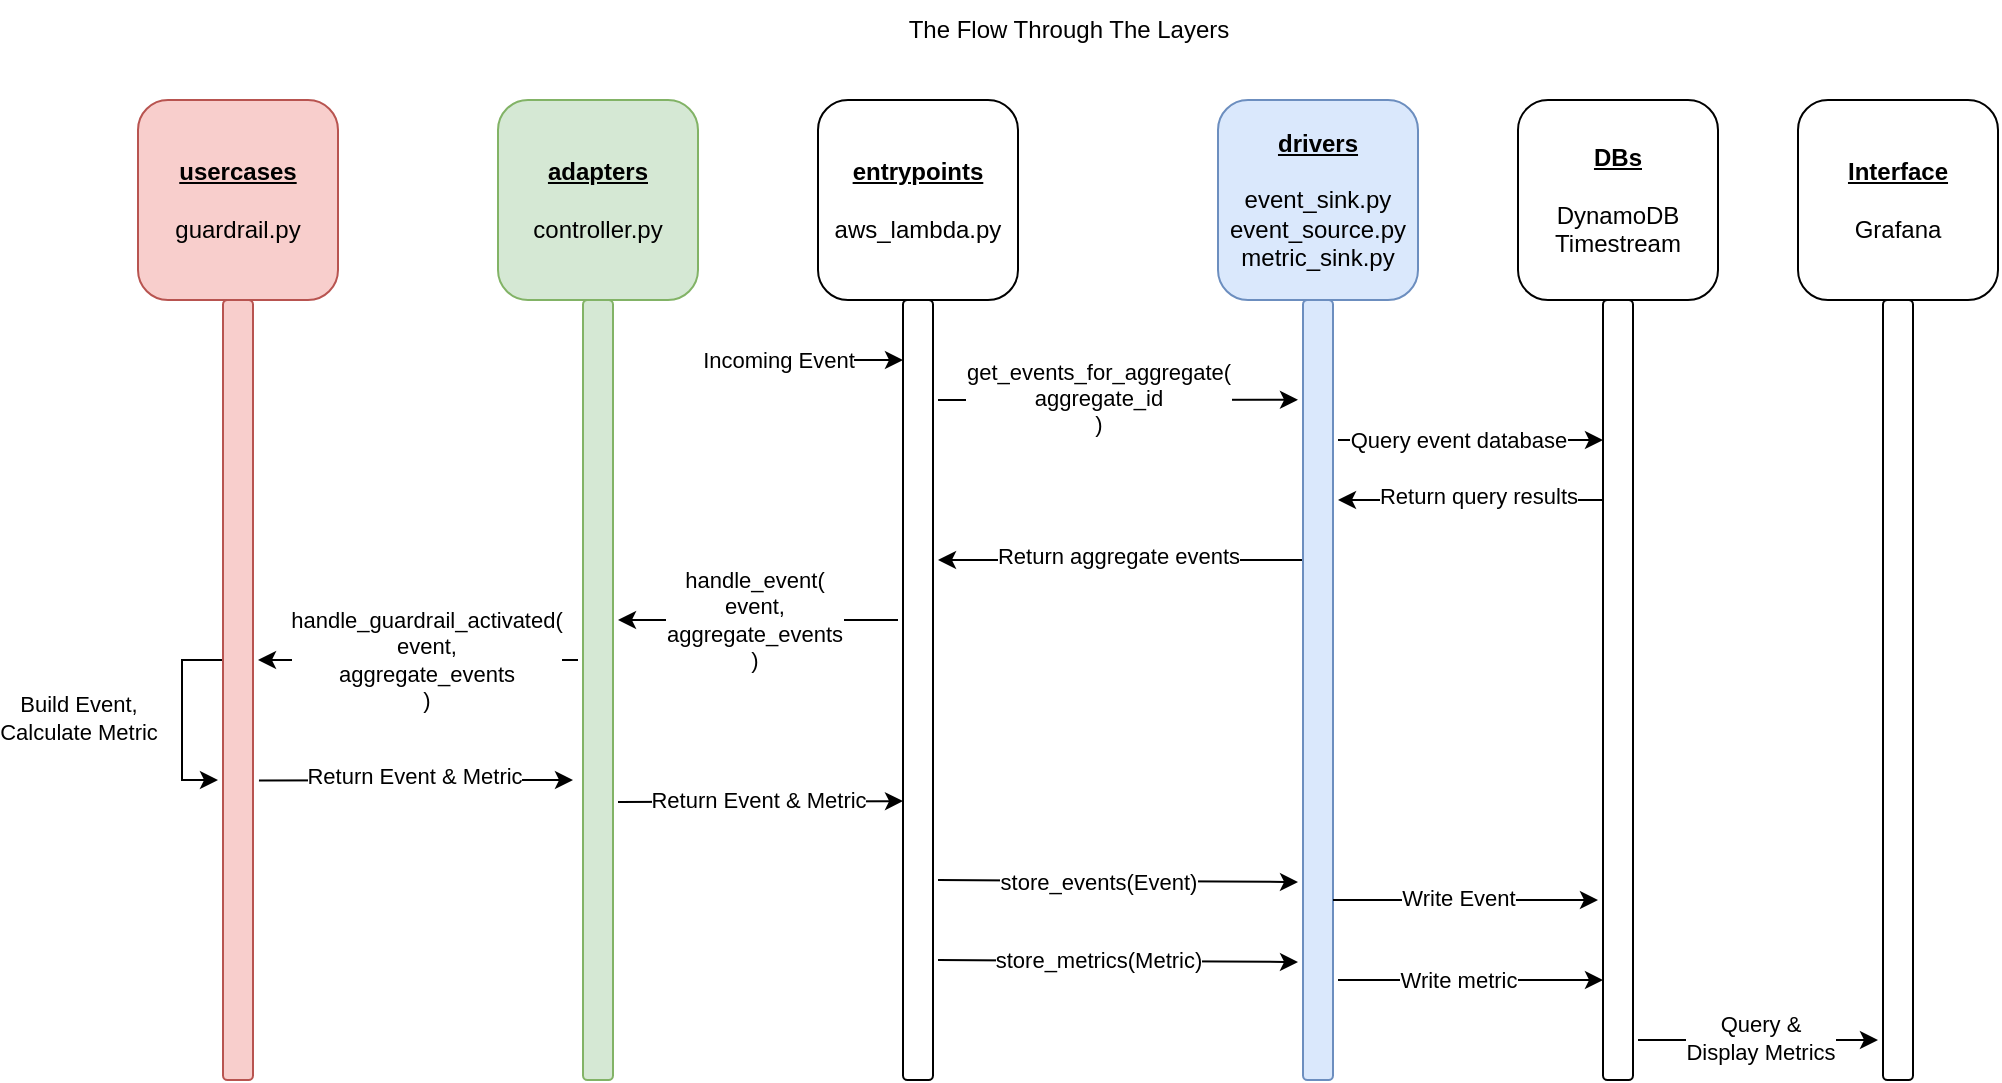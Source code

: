 <mxfile version="21.0.8" type="device"><diagram name="Page-1" id="SJp1w955Y01tQusDc6NT"><mxGraphModel dx="1447" dy="964" grid="1" gridSize="10" guides="1" tooltips="1" connect="1" arrows="1" fold="1" page="1" pageScale="1" pageWidth="827" pageHeight="1169" background="#ffffff" math="0" shadow="0"><root><mxCell id="0"/><mxCell id="1" parent="0"/><mxCell id="SSmwizu9F9McVU8O4f0m-60" value="The Flow Through The Layers" style="text;html=1;align=center;verticalAlign=middle;resizable=0;points=[];autosize=1;strokeColor=none;fillColor=none;" vertex="1" parent="1"><mxGeometry x="375" y="120" width="180" height="30" as="geometry"/></mxCell><mxCell id="SSmwizu9F9McVU8O4f0m-14" value="" style="endArrow=classic;html=1;rounded=0;" edge="1" parent="1"><mxGeometry width="50" height="50" relative="1" as="geometry"><mxPoint x="290" y="300" as="sourcePoint"/><mxPoint x="382.5" y="300" as="targetPoint"/></mxGeometry></mxCell><mxCell id="SSmwizu9F9McVU8O4f0m-15" value="Incoming Event" style="edgeLabel;html=1;align=center;verticalAlign=middle;resizable=0;points=[];" vertex="1" connectable="0" parent="SSmwizu9F9McVU8O4f0m-14"><mxGeometry x="-0.135" y="3" relative="1" as="geometry"><mxPoint x="-10" y="3" as="offset"/></mxGeometry></mxCell><mxCell id="SSmwizu9F9McVU8O4f0m-16" value="" style="endArrow=classic;html=1;rounded=0;entryX=-0.167;entryY=0.128;entryDx=0;entryDy=0;entryPerimeter=0;" edge="1" parent="1" target="SSmwizu9F9McVU8O4f0m-10"><mxGeometry width="50" height="50" relative="1" as="geometry"><mxPoint x="400" y="320" as="sourcePoint"/><mxPoint x="522.5" y="320" as="targetPoint"/></mxGeometry></mxCell><mxCell id="SSmwizu9F9McVU8O4f0m-25" value="get_events_for_aggregate(&lt;br&gt;aggregate_id&lt;br&gt;)" style="edgeLabel;html=1;align=center;verticalAlign=middle;resizable=0;points=[];" vertex="1" connectable="0" parent="SSmwizu9F9McVU8O4f0m-16"><mxGeometry x="0.278" y="1" relative="1" as="geometry"><mxPoint x="-35" as="offset"/></mxGeometry></mxCell><mxCell id="SSmwizu9F9McVU8O4f0m-20" value="" style="group" vertex="1" connectable="0" parent="1"><mxGeometry x="340" y="170" width="100" height="490" as="geometry"/></mxCell><mxCell id="SSmwizu9F9McVU8O4f0m-3" value="&lt;b&gt;&lt;u&gt;entrypoints&lt;/u&gt;&lt;/b&gt;&lt;br&gt;&lt;br&gt;aws_lambda.py" style="rounded=1;whiteSpace=wrap;html=1;" vertex="1" parent="SSmwizu9F9McVU8O4f0m-20"><mxGeometry width="100" height="100" as="geometry"/></mxCell><mxCell id="SSmwizu9F9McVU8O4f0m-9" value="" style="rounded=1;whiteSpace=wrap;html=1;" vertex="1" parent="SSmwizu9F9McVU8O4f0m-20"><mxGeometry x="42.5" y="100" width="15" height="390" as="geometry"/></mxCell><mxCell id="SSmwizu9F9McVU8O4f0m-33" value="" style="endArrow=classic;html=1;rounded=0;" edge="1" parent="SSmwizu9F9McVU8O4f0m-20"><mxGeometry width="50" height="50" relative="1" as="geometry"><mxPoint x="-100" y="351" as="sourcePoint"/><mxPoint x="42.5" y="350.56" as="targetPoint"/></mxGeometry></mxCell><mxCell id="SSmwizu9F9McVU8O4f0m-43" value="Return Event &amp;amp; Metric" style="edgeLabel;html=1;align=center;verticalAlign=middle;resizable=0;points=[];" vertex="1" connectable="0" parent="SSmwizu9F9McVU8O4f0m-33"><mxGeometry x="-0.063" y="2" relative="1" as="geometry"><mxPoint x="3" y="1" as="offset"/></mxGeometry></mxCell><mxCell id="SSmwizu9F9McVU8O4f0m-23" value="" style="group" vertex="1" connectable="0" parent="1"><mxGeometry x="690" y="170" width="100" height="490" as="geometry"/></mxCell><mxCell id="SSmwizu9F9McVU8O4f0m-5" value="&lt;u style=&quot;font-weight: bold;&quot;&gt;DBs&lt;/u&gt;&lt;br&gt;&lt;br&gt;DynamoDB&lt;br&gt;Timestream" style="rounded=1;whiteSpace=wrap;html=1;" vertex="1" parent="SSmwizu9F9McVU8O4f0m-23"><mxGeometry width="100" height="100" as="geometry"/></mxCell><mxCell id="SSmwizu9F9McVU8O4f0m-11" value="" style="rounded=1;whiteSpace=wrap;html=1;" vertex="1" parent="SSmwizu9F9McVU8O4f0m-23"><mxGeometry x="42.5" y="100" width="15" height="390" as="geometry"/></mxCell><mxCell id="SSmwizu9F9McVU8O4f0m-27" value="" style="endArrow=classic;html=1;rounded=0;" edge="1" parent="SSmwizu9F9McVU8O4f0m-23"><mxGeometry width="50" height="50" relative="1" as="geometry"><mxPoint x="-90" y="170" as="sourcePoint"/><mxPoint x="42.5" y="170" as="targetPoint"/></mxGeometry></mxCell><mxCell id="SSmwizu9F9McVU8O4f0m-53" value="Query event database" style="edgeLabel;html=1;align=center;verticalAlign=middle;resizable=0;points=[];" vertex="1" connectable="0" parent="SSmwizu9F9McVU8O4f0m-27"><mxGeometry x="-0.223" relative="1" as="geometry"><mxPoint x="8" as="offset"/></mxGeometry></mxCell><mxCell id="SSmwizu9F9McVU8O4f0m-28" value="" style="endArrow=classic;html=1;rounded=0;" edge="1" parent="SSmwizu9F9McVU8O4f0m-23"><mxGeometry width="50" height="50" relative="1" as="geometry"><mxPoint x="42.5" y="200" as="sourcePoint"/><mxPoint x="-90" y="200" as="targetPoint"/></mxGeometry></mxCell><mxCell id="SSmwizu9F9McVU8O4f0m-54" value="Return query results" style="edgeLabel;html=1;align=center;verticalAlign=middle;resizable=0;points=[];" vertex="1" connectable="0" parent="SSmwizu9F9McVU8O4f0m-28"><mxGeometry x="0.214" y="-2" relative="1" as="geometry"><mxPoint x="18" as="offset"/></mxGeometry></mxCell><mxCell id="SSmwizu9F9McVU8O4f0m-24" value="" style="group" vertex="1" connectable="0" parent="1"><mxGeometry x="830" y="170" width="100" height="490" as="geometry"/></mxCell><mxCell id="SSmwizu9F9McVU8O4f0m-6" value="&lt;b&gt;&lt;u&gt;Interface&lt;/u&gt;&lt;/b&gt;&lt;br&gt;&lt;br&gt;Grafana" style="rounded=1;whiteSpace=wrap;html=1;" vertex="1" parent="SSmwizu9F9McVU8O4f0m-24"><mxGeometry width="100" height="100" as="geometry"/></mxCell><mxCell id="SSmwizu9F9McVU8O4f0m-12" value="" style="rounded=1;whiteSpace=wrap;html=1;" vertex="1" parent="SSmwizu9F9McVU8O4f0m-24"><mxGeometry x="42.5" y="100" width="15" height="390" as="geometry"/></mxCell><mxCell id="SSmwizu9F9McVU8O4f0m-38" value="" style="endArrow=classic;html=1;rounded=0;" edge="1" parent="SSmwizu9F9McVU8O4f0m-24"><mxGeometry width="50" height="50" relative="1" as="geometry"><mxPoint x="-80" y="470" as="sourcePoint"/><mxPoint x="40" y="470" as="targetPoint"/></mxGeometry></mxCell><mxCell id="SSmwizu9F9McVU8O4f0m-59" value="Query &amp;amp; &lt;br&gt;Display Metrics" style="edgeLabel;html=1;align=center;verticalAlign=middle;resizable=0;points=[];" vertex="1" connectable="0" parent="SSmwizu9F9McVU8O4f0m-38"><mxGeometry x="-0.245" y="1" relative="1" as="geometry"><mxPoint x="15" as="offset"/></mxGeometry></mxCell><mxCell id="SSmwizu9F9McVU8O4f0m-29" value="" style="endArrow=classic;html=1;rounded=0;" edge="1" parent="1"><mxGeometry width="50" height="50" relative="1" as="geometry"><mxPoint x="582.5" y="400" as="sourcePoint"/><mxPoint x="400" y="400" as="targetPoint"/></mxGeometry></mxCell><mxCell id="SSmwizu9F9McVU8O4f0m-39" value="Return aggregate events" style="edgeLabel;html=1;align=center;verticalAlign=middle;resizable=0;points=[];" vertex="1" connectable="0" parent="SSmwizu9F9McVU8O4f0m-29"><mxGeometry x="0.395" y="-2" relative="1" as="geometry"><mxPoint x="35" as="offset"/></mxGeometry></mxCell><mxCell id="SSmwizu9F9McVU8O4f0m-34" value="" style="endArrow=classic;html=1;rounded=0;exitX=0;exitY=0.5;exitDx=0;exitDy=0;" edge="1" parent="1"><mxGeometry width="50" height="50" relative="1" as="geometry"><mxPoint x="400" y="560" as="sourcePoint"/><mxPoint x="580" y="561" as="targetPoint"/></mxGeometry></mxCell><mxCell id="SSmwizu9F9McVU8O4f0m-55" value="store_events(Event)" style="edgeLabel;html=1;align=center;verticalAlign=middle;resizable=0;points=[];" vertex="1" connectable="0" parent="SSmwizu9F9McVU8O4f0m-34"><mxGeometry x="-0.457" relative="1" as="geometry"><mxPoint x="31" as="offset"/></mxGeometry></mxCell><mxCell id="SSmwizu9F9McVU8O4f0m-35" value="" style="endArrow=classic;html=1;rounded=0;exitX=0;exitY=0.5;exitDx=0;exitDy=0;" edge="1" parent="1"><mxGeometry width="50" height="50" relative="1" as="geometry"><mxPoint x="400" y="600" as="sourcePoint"/><mxPoint x="580" y="601" as="targetPoint"/></mxGeometry></mxCell><mxCell id="SSmwizu9F9McVU8O4f0m-56" value="store_metrics(Metric)" style="edgeLabel;html=1;align=center;verticalAlign=middle;resizable=0;points=[];" vertex="1" connectable="0" parent="SSmwizu9F9McVU8O4f0m-35"><mxGeometry x="-0.213" y="1" relative="1" as="geometry"><mxPoint x="9" as="offset"/></mxGeometry></mxCell><mxCell id="SSmwizu9F9McVU8O4f0m-37" value="" style="endArrow=classic;html=1;rounded=0;" edge="1" parent="1"><mxGeometry width="50" height="50" relative="1" as="geometry"><mxPoint x="600" y="610" as="sourcePoint"/><mxPoint x="732.5" y="610" as="targetPoint"/></mxGeometry></mxCell><mxCell id="SSmwizu9F9McVU8O4f0m-57" value="Write metric" style="edgeLabel;html=1;align=center;verticalAlign=middle;resizable=0;points=[];" vertex="1" connectable="0" parent="SSmwizu9F9McVU8O4f0m-37"><mxGeometry x="-0.311" relative="1" as="geometry"><mxPoint x="14" as="offset"/></mxGeometry></mxCell><mxCell id="SSmwizu9F9McVU8O4f0m-47" value="" style="endArrow=classic;html=1;rounded=0;" edge="1" parent="1"><mxGeometry width="50" height="50" relative="1" as="geometry"><mxPoint x="220" y="450" as="sourcePoint"/><mxPoint x="60" y="450" as="targetPoint"/></mxGeometry></mxCell><mxCell id="SSmwizu9F9McVU8O4f0m-48" value="handle_guardrail_activated(&lt;br&gt;event,&lt;br&gt;aggregate_events&lt;br&gt;)" style="edgeLabel;html=1;align=center;verticalAlign=middle;resizable=0;points=[];" vertex="1" connectable="0" parent="SSmwizu9F9McVU8O4f0m-47"><mxGeometry x="0.206" relative="1" as="geometry"><mxPoint x="20" as="offset"/></mxGeometry></mxCell><mxCell id="SSmwizu9F9McVU8O4f0m-50" value="" style="endArrow=classic;html=1;rounded=0;exitX=1.199;exitY=0.616;exitDx=0;exitDy=0;exitPerimeter=0;" edge="1" parent="1" source="SSmwizu9F9McVU8O4f0m-7"><mxGeometry width="50" height="50" relative="1" as="geometry"><mxPoint x="67.5" y="510" as="sourcePoint"/><mxPoint x="217.5" y="510" as="targetPoint"/></mxGeometry></mxCell><mxCell id="SSmwizu9F9McVU8O4f0m-52" value="Return Event &amp;amp; Metric" style="edgeLabel;html=1;align=center;verticalAlign=middle;resizable=0;points=[];" vertex="1" connectable="0" parent="SSmwizu9F9McVU8O4f0m-50"><mxGeometry x="-0.01" y="2" relative="1" as="geometry"><mxPoint as="offset"/></mxGeometry></mxCell><mxCell id="SSmwizu9F9McVU8O4f0m-1" value="&lt;b style=&quot;text-decoration-line: underline;&quot;&gt;usercases&lt;/b&gt;&lt;br&gt;&lt;br&gt;guardrail.py" style="rounded=1;whiteSpace=wrap;html=1;fillColor=#f8cecc;strokeColor=#b85450;" vertex="1" parent="1"><mxGeometry y="170" width="100" height="100" as="geometry"/></mxCell><mxCell id="SSmwizu9F9McVU8O4f0m-44" style="edgeStyle=orthogonalEdgeStyle;rounded=0;orthogonalLoop=1;jettySize=auto;html=1;" edge="1" parent="1" source="SSmwizu9F9McVU8O4f0m-7"><mxGeometry relative="1" as="geometry"><mxPoint x="40" y="510" as="targetPoint"/><Array as="points"><mxPoint x="22" y="450"/><mxPoint x="22" y="510"/></Array></mxGeometry></mxCell><mxCell id="SSmwizu9F9McVU8O4f0m-45" value="Build Event, &lt;br&gt;Calculate Metric" style="edgeLabel;html=1;align=center;verticalAlign=middle;resizable=0;points=[];" vertex="1" connectable="0" parent="SSmwizu9F9McVU8O4f0m-44"><mxGeometry x="-0.213" y="-1" relative="1" as="geometry"><mxPoint x="-51" y="10" as="offset"/></mxGeometry></mxCell><mxCell id="SSmwizu9F9McVU8O4f0m-7" value="" style="rounded=1;whiteSpace=wrap;html=1;fillColor=#f8cecc;strokeColor=#b85450;" vertex="1" parent="1"><mxGeometry x="42.5" y="270" width="15" height="390" as="geometry"/></mxCell><mxCell id="SSmwizu9F9McVU8O4f0m-2" value="&lt;b&gt;&lt;u&gt;adapters&lt;/u&gt;&lt;/b&gt;&lt;br&gt;&lt;br&gt;controller.py" style="rounded=1;whiteSpace=wrap;html=1;fillColor=#d5e8d4;strokeColor=#82b366;" vertex="1" parent="1"><mxGeometry x="180" y="170" width="100" height="100" as="geometry"/></mxCell><mxCell id="SSmwizu9F9McVU8O4f0m-8" value="" style="rounded=1;whiteSpace=wrap;html=1;fillColor=#d5e8d4;strokeColor=#82b366;" vertex="1" parent="1"><mxGeometry x="222.5" y="270" width="15" height="390" as="geometry"/></mxCell><mxCell id="SSmwizu9F9McVU8O4f0m-30" value="" style="endArrow=classic;html=1;rounded=0;" edge="1" parent="1"><mxGeometry width="50" height="50" relative="1" as="geometry"><mxPoint x="380" y="430" as="sourcePoint"/><mxPoint x="240" y="430" as="targetPoint"/></mxGeometry></mxCell><mxCell id="SSmwizu9F9McVU8O4f0m-40" value="handle_event(&lt;br&gt;event,&lt;br&gt;aggregate_events&lt;br&gt;)" style="edgeLabel;html=1;align=center;verticalAlign=middle;resizable=0;points=[];" vertex="1" connectable="0" parent="SSmwizu9F9McVU8O4f0m-30"><mxGeometry x="0.035" relative="1" as="geometry"><mxPoint as="offset"/></mxGeometry></mxCell><mxCell id="SSmwizu9F9McVU8O4f0m-4" value="&lt;b&gt;&lt;u&gt;drivers&lt;/u&gt;&lt;/b&gt;&lt;br&gt;&lt;br&gt;event_sink.py&lt;br&gt;event_source.py&lt;br&gt;metric_sink.py" style="rounded=1;whiteSpace=wrap;html=1;fillColor=#dae8fc;strokeColor=#6c8ebf;" vertex="1" parent="1"><mxGeometry x="540" y="170" width="100" height="100" as="geometry"/></mxCell><mxCell id="SSmwizu9F9McVU8O4f0m-10" value="" style="rounded=1;whiteSpace=wrap;html=1;fillColor=#dae8fc;strokeColor=#6c8ebf;" vertex="1" parent="1"><mxGeometry x="582.5" y="270" width="15" height="390" as="geometry"/></mxCell><mxCell id="SSmwizu9F9McVU8O4f0m-36" value="" style="endArrow=classic;html=1;rounded=0;" edge="1" parent="1"><mxGeometry width="50" height="50" relative="1" as="geometry"><mxPoint x="597.5" y="570" as="sourcePoint"/><mxPoint x="730" y="570" as="targetPoint"/></mxGeometry></mxCell><mxCell id="SSmwizu9F9McVU8O4f0m-58" value="Write Event" style="edgeLabel;html=1;align=center;verticalAlign=middle;resizable=0;points=[];" vertex="1" connectable="0" parent="SSmwizu9F9McVU8O4f0m-36"><mxGeometry x="-0.108" y="1" relative="1" as="geometry"><mxPoint x="3" as="offset"/></mxGeometry></mxCell></root></mxGraphModel></diagram></mxfile>
